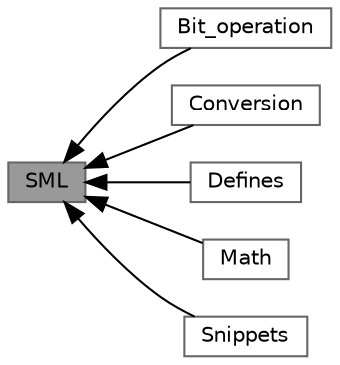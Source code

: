 digraph "SML"
{
 // LATEX_PDF_SIZE
  bgcolor="transparent";
  edge [fontname=Helvetica,fontsize=10,labelfontname=Helvetica,labelfontsize=10];
  node [fontname=Helvetica,fontsize=10,shape=box,height=0.2,width=0.4];
  rankdir=LR;
  Node5 [id="Node000005",label="Bit_operation",height=0.2,width=0.4,color="grey40", fillcolor="white", style="filled",URL="$group___bit__operation.html",tooltip=" "];
  Node6 [id="Node000006",label="Conversion",height=0.2,width=0.4,color="grey40", fillcolor="white", style="filled",URL="$group___conversion.html",tooltip=" "];
  Node2 [id="Node000002",label="Defines",height=0.2,width=0.4,color="grey40", fillcolor="white", style="filled",URL="$group___defines.html",tooltip=" "];
  Node4 [id="Node000004",label="Math",height=0.2,width=0.4,color="grey40", fillcolor="white", style="filled",URL="$group___math.html",tooltip=" "];
  Node1 [id="Node000001",label="SML",height=0.2,width=0.4,color="gray40", fillcolor="grey60", style="filled", fontcolor="black",tooltip=" "];
  Node3 [id="Node000003",label="Snippets",height=0.2,width=0.4,color="grey40", fillcolor="white", style="filled",URL="$group___snippets.html",tooltip=" "];
  Node1->Node2 [shape=plaintext, dir="back", style="solid"];
  Node1->Node3 [shape=plaintext, dir="back", style="solid"];
  Node1->Node4 [shape=plaintext, dir="back", style="solid"];
  Node1->Node5 [shape=plaintext, dir="back", style="solid"];
  Node1->Node6 [shape=plaintext, dir="back", style="solid"];
}
